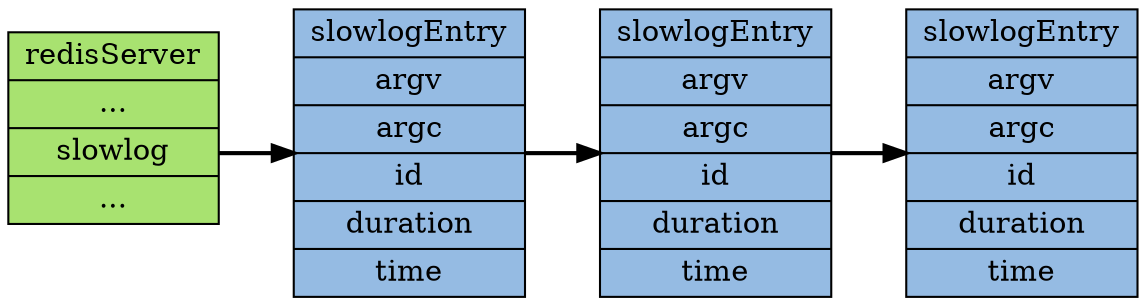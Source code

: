 digraph g {

    rankdir = LR;

    node [shape = record, style = filled];

    edge [style = bold];

    // nodes

    redisServer [label = "redisServer | ... |<slowlog> slowlog | ... ", fillcolor = "#A8E270"];

    slowlog_1 [label = "<head>slowlogEntry | argv | argc | id | duration | time", fillcolor = "#95BBE3"];
    slowlog_2 [label = "<head>slowlogEntry | argv | argc | id | duration | time", fillcolor = "#95BBE3"];
    slowlog_3 [label = "<head>slowlogEntry | argv | argc | id | duration | time", fillcolor = "#95BBE3"];

    // edges

    redisServer:slowlog -> slowlog_1;
    slowlog_1 -> slowlog_2;
    slowlog_2 -> slowlog_3;
}
